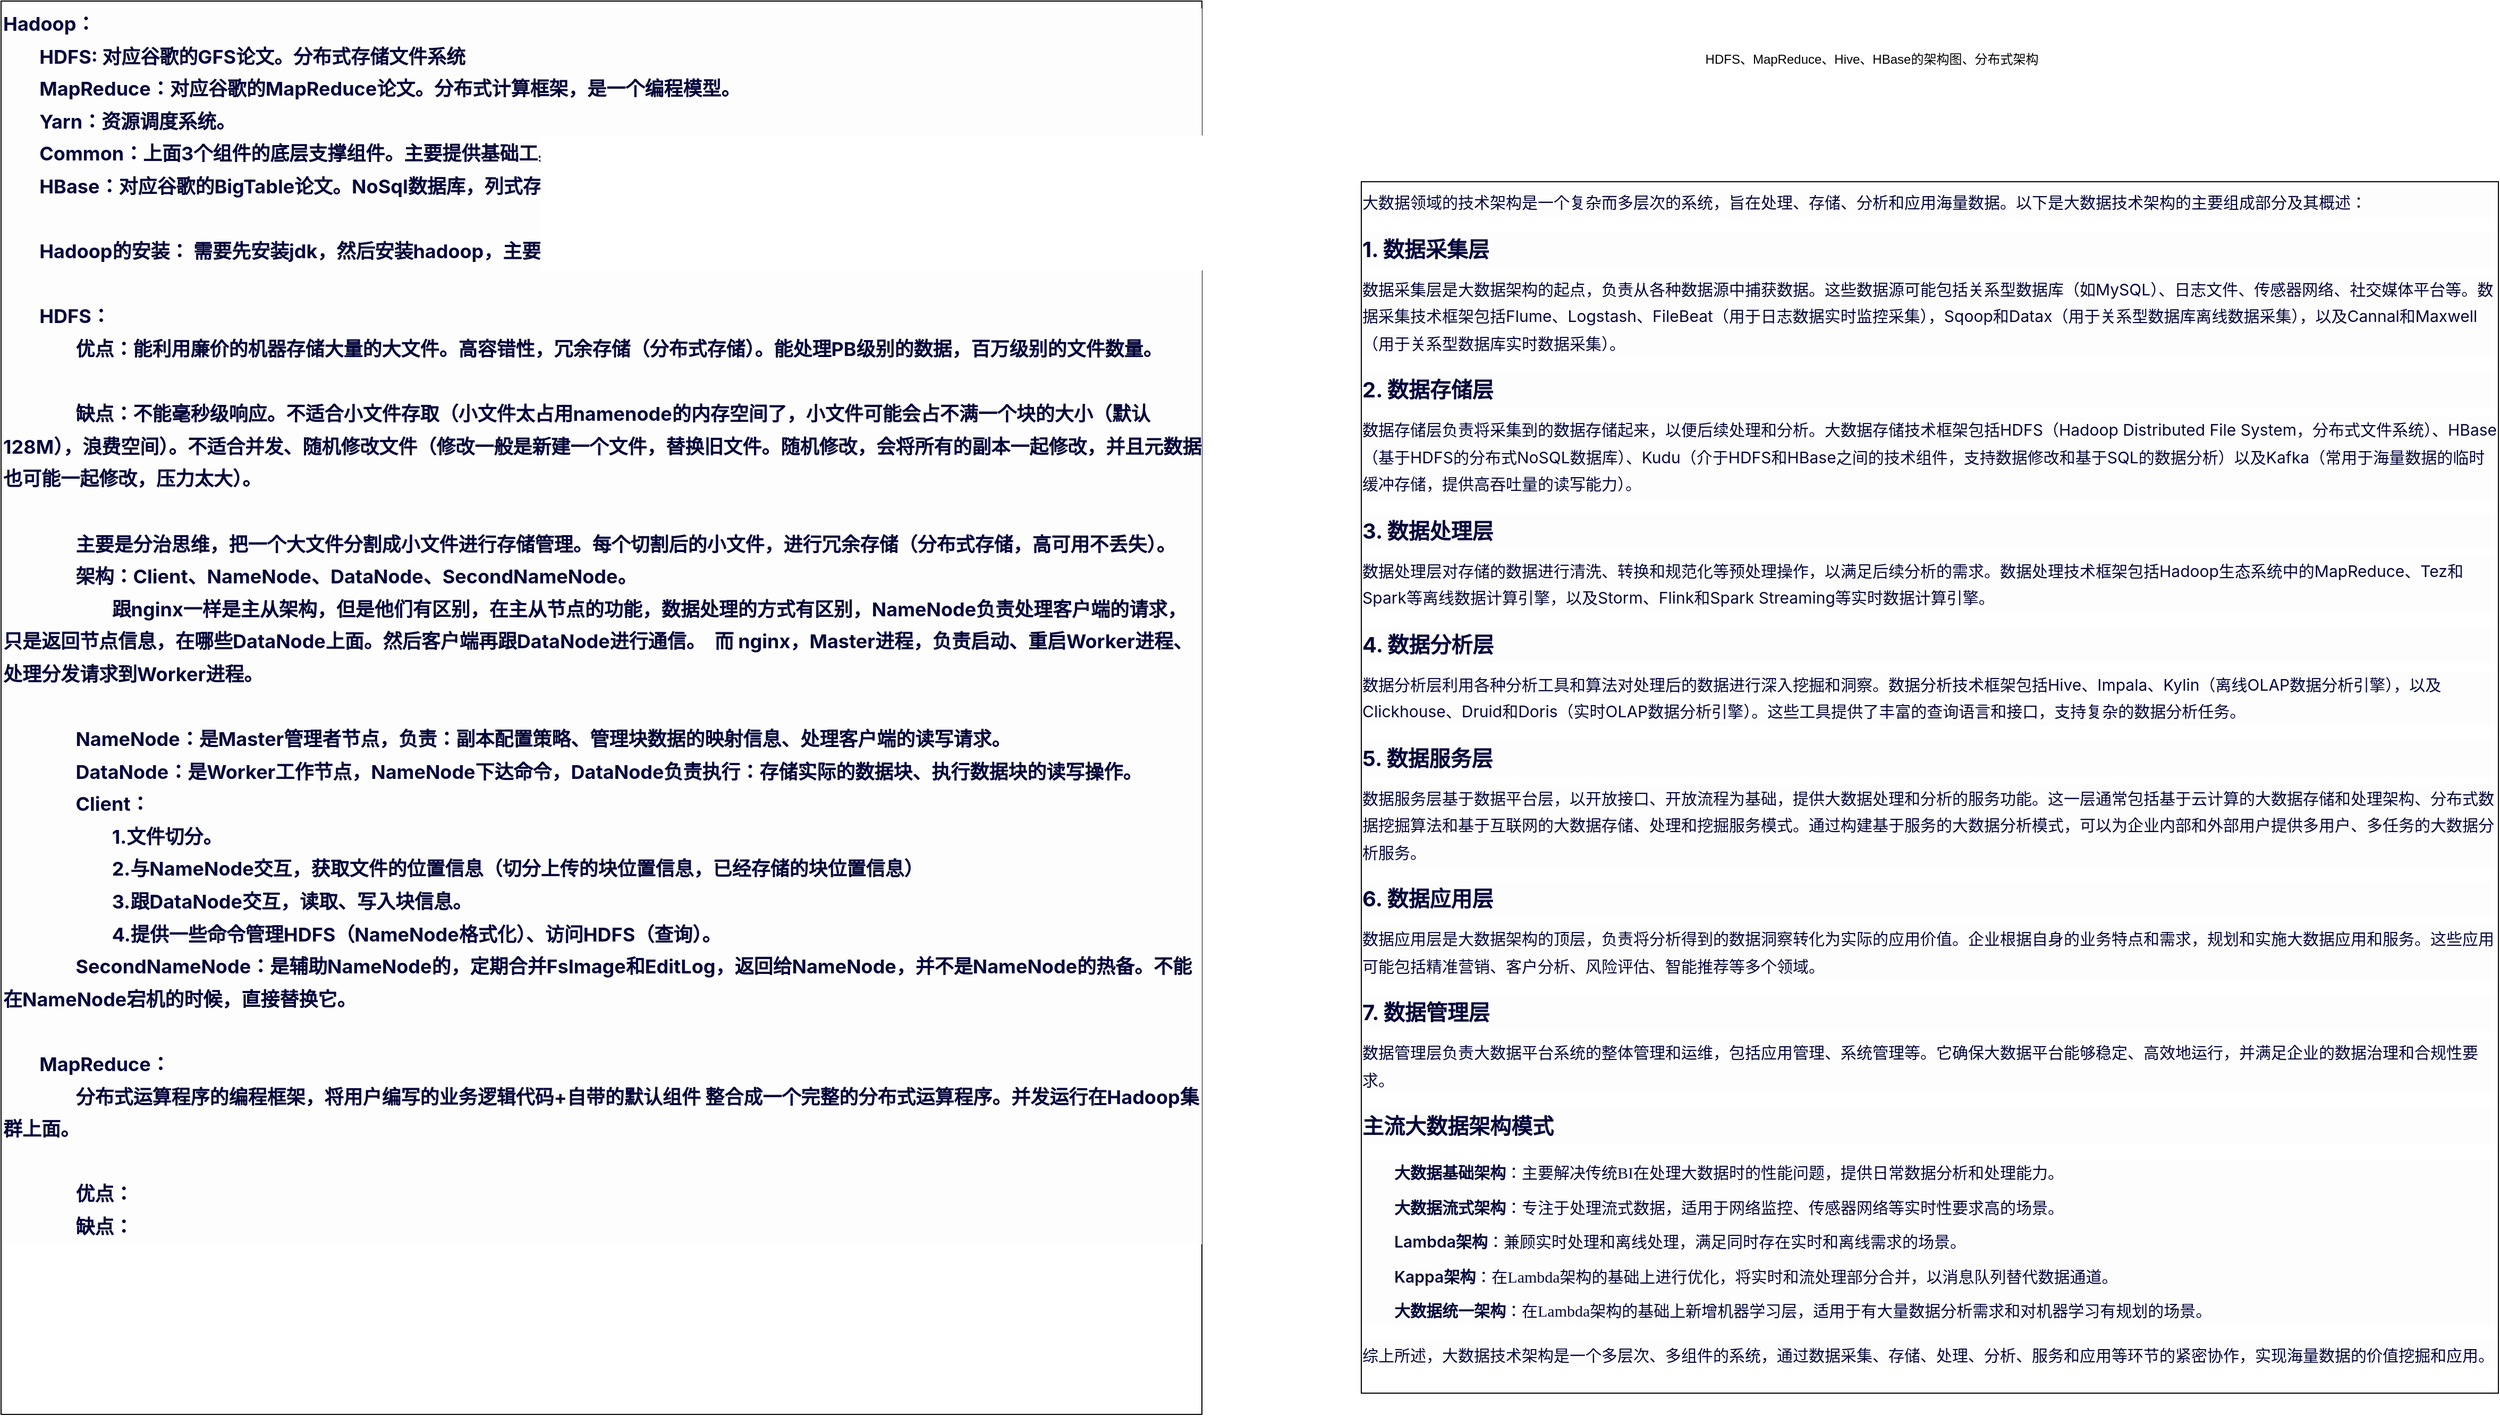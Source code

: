 <mxfile version="24.7.17">
  <diagram name="第 1 页" id="0rBMnEKZB1DXvPbBf1BA">
    <mxGraphModel dx="3088" dy="746" grid="1" gridSize="10" guides="1" tooltips="1" connect="1" arrows="1" fold="1" page="1" pageScale="1" pageWidth="827" pageHeight="1169" math="0" shadow="0">
      <root>
        <mxCell id="0" />
        <mxCell id="1" parent="0" />
        <mxCell id="NmOkNvaQo3KXby8hcS97-1" value="HDFS、MapReduce、Hive、HBase的架构图、分布式架构" style="text;html=1;align=center;verticalAlign=middle;resizable=0;points=[];autosize=1;strokeColor=none;fillColor=none;" parent="1" vertex="1">
          <mxGeometry x="190" y="70" width="340" height="30" as="geometry" />
        </mxCell>
        <mxCell id="yQJ1g31yH6Kp3nqRSnxD-1" value="&lt;p style=&quot;box-sizing: border-box; padding: 0px; -webkit-font-smoothing: antialiased; list-style: none; margin: 0px; scrollbar-width: none; font-family: -apple-system, BlinkMacSystemFont, &amp;quot;Segoe UI&amp;quot;, Roboto, Ubuntu, &amp;quot;Helvetica Neue&amp;quot;, Helvetica, Arial, &amp;quot;PingFang SC&amp;quot;, &amp;quot;Hiragino Sans GB&amp;quot;, &amp;quot;Microsoft YaHei UI&amp;quot;, &amp;quot;Microsoft YaHei&amp;quot;, &amp;quot;Source Han Sans CN&amp;quot;, sans-serif, &amp;quot;Apple Color Emoji&amp;quot;, &amp;quot;Segoe UI Emoji&amp;quot;; font-size: 15px; line-height: 1.7; color: rgb(5, 7, 59); text-align: start; background-color: rgb(253, 253, 254);&quot; id=&quot;&quot;&gt;大数据领域的技术架构是一个复杂而多层次的系统，旨在处理、存储、分析和应用海量数据。以下是大数据技术架构的主要组成部分及其概述：&lt;/p&gt;&lt;h3 style=&quot;box-sizing: border-box; padding: 0px; -webkit-font-smoothing: antialiased; list-style: none; margin: 14px 0px 8px; scrollbar-width: none; font-family: -apple-system, BlinkMacSystemFont, &amp;quot;Segoe UI&amp;quot;, Roboto, Ubuntu, &amp;quot;Helvetica Neue&amp;quot;, Helvetica, Arial, &amp;quot;PingFang SC&amp;quot;, &amp;quot;Hiragino Sans GB&amp;quot;, &amp;quot;Microsoft YaHei UI&amp;quot;, &amp;quot;Microsoft YaHei&amp;quot;, &amp;quot;Source Han Sans CN&amp;quot;, sans-serif, &amp;quot;Apple Color Emoji&amp;quot;, &amp;quot;Segoe UI Emoji&amp;quot;; color: rgb(5, 7, 59); font-size: 20px; border: none; line-height: 1.7; text-align: start; background-color: rgb(253, 253, 254);&quot;&gt;1. 数据采集层&lt;/h3&gt;&lt;p style=&quot;box-sizing: border-box; padding: 0px; -webkit-font-smoothing: antialiased; list-style: none; margin: 0px; scrollbar-width: none; font-family: -apple-system, BlinkMacSystemFont, &amp;quot;Segoe UI&amp;quot;, Roboto, Ubuntu, &amp;quot;Helvetica Neue&amp;quot;, Helvetica, Arial, &amp;quot;PingFang SC&amp;quot;, &amp;quot;Hiragino Sans GB&amp;quot;, &amp;quot;Microsoft YaHei UI&amp;quot;, &amp;quot;Microsoft YaHei&amp;quot;, &amp;quot;Source Han Sans CN&amp;quot;, sans-serif, &amp;quot;Apple Color Emoji&amp;quot;, &amp;quot;Segoe UI Emoji&amp;quot;; font-size: 15px; line-height: 1.7; color: rgb(5, 7, 59); text-align: start; background-color: rgb(253, 253, 254);&quot; id=&quot;&quot;&gt;数据采集层是大数据架构的起点，负责从各种数据源中捕获数据。这些数据源可能包括关系型数据库（如MySQL）、日志文件、传感器网络、社交媒体平台等。数据采集技术框架包括Flume、Logstash、FileBeat（用于日志数据实时监控采集），Sqoop和Datax（用于关系型数据库离线数据采集），以及Cannal和Maxwell（用于关系型数据库实时数据采集）。&lt;/p&gt;&lt;h3 style=&quot;box-sizing: border-box; padding: 0px; -webkit-font-smoothing: antialiased; list-style: none; margin: 14px 0px 8px; scrollbar-width: none; font-family: -apple-system, BlinkMacSystemFont, &amp;quot;Segoe UI&amp;quot;, Roboto, Ubuntu, &amp;quot;Helvetica Neue&amp;quot;, Helvetica, Arial, &amp;quot;PingFang SC&amp;quot;, &amp;quot;Hiragino Sans GB&amp;quot;, &amp;quot;Microsoft YaHei UI&amp;quot;, &amp;quot;Microsoft YaHei&amp;quot;, &amp;quot;Source Han Sans CN&amp;quot;, sans-serif, &amp;quot;Apple Color Emoji&amp;quot;, &amp;quot;Segoe UI Emoji&amp;quot;; color: rgb(5, 7, 59); font-size: 20px; border: none; line-height: 1.7; text-align: start; background-color: rgb(253, 253, 254);&quot;&gt;2. 数据存储层&lt;/h3&gt;&lt;p style=&quot;box-sizing: border-box; padding: 0px; -webkit-font-smoothing: antialiased; list-style: none; margin: 0px; scrollbar-width: none; font-family: -apple-system, BlinkMacSystemFont, &amp;quot;Segoe UI&amp;quot;, Roboto, Ubuntu, &amp;quot;Helvetica Neue&amp;quot;, Helvetica, Arial, &amp;quot;PingFang SC&amp;quot;, &amp;quot;Hiragino Sans GB&amp;quot;, &amp;quot;Microsoft YaHei UI&amp;quot;, &amp;quot;Microsoft YaHei&amp;quot;, &amp;quot;Source Han Sans CN&amp;quot;, sans-serif, &amp;quot;Apple Color Emoji&amp;quot;, &amp;quot;Segoe UI Emoji&amp;quot;; font-size: 15px; line-height: 1.7; color: rgb(5, 7, 59); text-align: start; background-color: rgb(253, 253, 254);&quot; id=&quot;&quot;&gt;数据存储层负责将采集到的数据存储起来，以便后续处理和分析。大数据存储技术框架包括HDFS（Hadoop Distributed File System，分布式文件系统）、HBase（基于HDFS的分布式NoSQL数据库）、Kudu（介于HDFS和HBase之间的技术组件，支持数据修改和基于SQL的数据分析）以及Kafka（常用于海量数据的临时缓冲存储，提供高吞吐量的读写能力）。&lt;/p&gt;&lt;h3 style=&quot;box-sizing: border-box; padding: 0px; -webkit-font-smoothing: antialiased; list-style: none; margin: 14px 0px 8px; scrollbar-width: none; font-family: -apple-system, BlinkMacSystemFont, &amp;quot;Segoe UI&amp;quot;, Roboto, Ubuntu, &amp;quot;Helvetica Neue&amp;quot;, Helvetica, Arial, &amp;quot;PingFang SC&amp;quot;, &amp;quot;Hiragino Sans GB&amp;quot;, &amp;quot;Microsoft YaHei UI&amp;quot;, &amp;quot;Microsoft YaHei&amp;quot;, &amp;quot;Source Han Sans CN&amp;quot;, sans-serif, &amp;quot;Apple Color Emoji&amp;quot;, &amp;quot;Segoe UI Emoji&amp;quot;; color: rgb(5, 7, 59); font-size: 20px; border: none; line-height: 1.7; text-align: start; background-color: rgb(253, 253, 254);&quot;&gt;3. 数据处理层&lt;/h3&gt;&lt;p style=&quot;box-sizing: border-box; padding: 0px; -webkit-font-smoothing: antialiased; list-style: none; margin: 0px; scrollbar-width: none; font-family: -apple-system, BlinkMacSystemFont, &amp;quot;Segoe UI&amp;quot;, Roboto, Ubuntu, &amp;quot;Helvetica Neue&amp;quot;, Helvetica, Arial, &amp;quot;PingFang SC&amp;quot;, &amp;quot;Hiragino Sans GB&amp;quot;, &amp;quot;Microsoft YaHei UI&amp;quot;, &amp;quot;Microsoft YaHei&amp;quot;, &amp;quot;Source Han Sans CN&amp;quot;, sans-serif, &amp;quot;Apple Color Emoji&amp;quot;, &amp;quot;Segoe UI Emoji&amp;quot;; font-size: 15px; line-height: 1.7; color: rgb(5, 7, 59); text-align: start; background-color: rgb(253, 253, 254);&quot; id=&quot;&quot;&gt;数据处理层对存储的数据进行清洗、转换和规范化等预处理操作，以满足后续分析的需求。数据处理技术框架包括Hadoop生态系统中的MapReduce、Tez和Spark等离线数据计算引擎，以及Storm、Flink和Spark Streaming等实时数据计算引擎。&lt;/p&gt;&lt;h3 style=&quot;box-sizing: border-box; padding: 0px; -webkit-font-smoothing: antialiased; list-style: none; margin: 14px 0px 8px; scrollbar-width: none; font-family: -apple-system, BlinkMacSystemFont, &amp;quot;Segoe UI&amp;quot;, Roboto, Ubuntu, &amp;quot;Helvetica Neue&amp;quot;, Helvetica, Arial, &amp;quot;PingFang SC&amp;quot;, &amp;quot;Hiragino Sans GB&amp;quot;, &amp;quot;Microsoft YaHei UI&amp;quot;, &amp;quot;Microsoft YaHei&amp;quot;, &amp;quot;Source Han Sans CN&amp;quot;, sans-serif, &amp;quot;Apple Color Emoji&amp;quot;, &amp;quot;Segoe UI Emoji&amp;quot;; color: rgb(5, 7, 59); font-size: 20px; border: none; line-height: 1.7; text-align: start; background-color: rgb(253, 253, 254);&quot;&gt;4. 数据分析层&lt;/h3&gt;&lt;p style=&quot;box-sizing: border-box; padding: 0px; -webkit-font-smoothing: antialiased; list-style: none; margin: 0px; scrollbar-width: none; font-family: -apple-system, BlinkMacSystemFont, &amp;quot;Segoe UI&amp;quot;, Roboto, Ubuntu, &amp;quot;Helvetica Neue&amp;quot;, Helvetica, Arial, &amp;quot;PingFang SC&amp;quot;, &amp;quot;Hiragino Sans GB&amp;quot;, &amp;quot;Microsoft YaHei UI&amp;quot;, &amp;quot;Microsoft YaHei&amp;quot;, &amp;quot;Source Han Sans CN&amp;quot;, sans-serif, &amp;quot;Apple Color Emoji&amp;quot;, &amp;quot;Segoe UI Emoji&amp;quot;; font-size: 15px; line-height: 1.7; color: rgb(5, 7, 59); text-align: start; background-color: rgb(253, 253, 254);&quot; id=&quot;&quot;&gt;数据分析层利用各种分析工具和算法对处理后的数据进行深入挖掘和洞察。数据分析技术框架包括Hive、Impala、Kylin（离线OLAP数据分析引擎），以及Clickhouse、Druid和Doris（实时OLAP数据分析引擎）。这些工具提供了丰富的查询语言和接口，支持复杂的数据分析任务。&lt;/p&gt;&lt;h3 style=&quot;box-sizing: border-box; padding: 0px; -webkit-font-smoothing: antialiased; list-style: none; margin: 14px 0px 8px; scrollbar-width: none; font-family: -apple-system, BlinkMacSystemFont, &amp;quot;Segoe UI&amp;quot;, Roboto, Ubuntu, &amp;quot;Helvetica Neue&amp;quot;, Helvetica, Arial, &amp;quot;PingFang SC&amp;quot;, &amp;quot;Hiragino Sans GB&amp;quot;, &amp;quot;Microsoft YaHei UI&amp;quot;, &amp;quot;Microsoft YaHei&amp;quot;, &amp;quot;Source Han Sans CN&amp;quot;, sans-serif, &amp;quot;Apple Color Emoji&amp;quot;, &amp;quot;Segoe UI Emoji&amp;quot;; color: rgb(5, 7, 59); font-size: 20px; border: none; line-height: 1.7; text-align: start; background-color: rgb(253, 253, 254);&quot;&gt;5. 数据服务层&lt;/h3&gt;&lt;p style=&quot;box-sizing: border-box; padding: 0px; -webkit-font-smoothing: antialiased; list-style: none; margin: 0px; scrollbar-width: none; font-family: -apple-system, BlinkMacSystemFont, &amp;quot;Segoe UI&amp;quot;, Roboto, Ubuntu, &amp;quot;Helvetica Neue&amp;quot;, Helvetica, Arial, &amp;quot;PingFang SC&amp;quot;, &amp;quot;Hiragino Sans GB&amp;quot;, &amp;quot;Microsoft YaHei UI&amp;quot;, &amp;quot;Microsoft YaHei&amp;quot;, &amp;quot;Source Han Sans CN&amp;quot;, sans-serif, &amp;quot;Apple Color Emoji&amp;quot;, &amp;quot;Segoe UI Emoji&amp;quot;; font-size: 15px; line-height: 1.7; color: rgb(5, 7, 59); text-align: start; background-color: rgb(253, 253, 254);&quot; id=&quot;&quot;&gt;数据服务层基于数据平台层，以开放接口、开放流程为基础，提供大数据处理和分析的服务功能。这一层通常包括基于云计算的大数据存储和处理架构、分布式数据挖掘算法和基于互联网的大数据存储、处理和挖掘服务模式。通过构建基于服务的大数据分析模式，可以为企业内部和外部用户提供多用户、多任务的大数据分析服务。&lt;/p&gt;&lt;h3 style=&quot;box-sizing: border-box; padding: 0px; -webkit-font-smoothing: antialiased; list-style: none; margin: 14px 0px 8px; scrollbar-width: none; font-family: -apple-system, BlinkMacSystemFont, &amp;quot;Segoe UI&amp;quot;, Roboto, Ubuntu, &amp;quot;Helvetica Neue&amp;quot;, Helvetica, Arial, &amp;quot;PingFang SC&amp;quot;, &amp;quot;Hiragino Sans GB&amp;quot;, &amp;quot;Microsoft YaHei UI&amp;quot;, &amp;quot;Microsoft YaHei&amp;quot;, &amp;quot;Source Han Sans CN&amp;quot;, sans-serif, &amp;quot;Apple Color Emoji&amp;quot;, &amp;quot;Segoe UI Emoji&amp;quot;; color: rgb(5, 7, 59); font-size: 20px; border: none; line-height: 1.7; text-align: start; background-color: rgb(253, 253, 254);&quot;&gt;6. 数据应用层&lt;/h3&gt;&lt;p style=&quot;box-sizing: border-box; padding: 0px; -webkit-font-smoothing: antialiased; list-style: none; margin: 0px; scrollbar-width: none; font-family: -apple-system, BlinkMacSystemFont, &amp;quot;Segoe UI&amp;quot;, Roboto, Ubuntu, &amp;quot;Helvetica Neue&amp;quot;, Helvetica, Arial, &amp;quot;PingFang SC&amp;quot;, &amp;quot;Hiragino Sans GB&amp;quot;, &amp;quot;Microsoft YaHei UI&amp;quot;, &amp;quot;Microsoft YaHei&amp;quot;, &amp;quot;Source Han Sans CN&amp;quot;, sans-serif, &amp;quot;Apple Color Emoji&amp;quot;, &amp;quot;Segoe UI Emoji&amp;quot;; font-size: 15px; line-height: 1.7; color: rgb(5, 7, 59); text-align: start; background-color: rgb(253, 253, 254);&quot; id=&quot;&quot;&gt;数据应用层是大数据架构的顶层，负责将分析得到的数据洞察转化为实际的应用价值。企业根据自身的业务特点和需求，规划和实施大数据应用和服务。这些应用可能包括精准营销、客户分析、风险评估、智能推荐等多个领域。&lt;/p&gt;&lt;h3 style=&quot;box-sizing: border-box; padding: 0px; -webkit-font-smoothing: antialiased; list-style: none; margin: 14px 0px 8px; scrollbar-width: none; font-family: -apple-system, BlinkMacSystemFont, &amp;quot;Segoe UI&amp;quot;, Roboto, Ubuntu, &amp;quot;Helvetica Neue&amp;quot;, Helvetica, Arial, &amp;quot;PingFang SC&amp;quot;, &amp;quot;Hiragino Sans GB&amp;quot;, &amp;quot;Microsoft YaHei UI&amp;quot;, &amp;quot;Microsoft YaHei&amp;quot;, &amp;quot;Source Han Sans CN&amp;quot;, sans-serif, &amp;quot;Apple Color Emoji&amp;quot;, &amp;quot;Segoe UI Emoji&amp;quot;; color: rgb(5, 7, 59); font-size: 20px; border: none; line-height: 1.7; text-align: start; background-color: rgb(253, 253, 254);&quot;&gt;7. 数据管理层&lt;/h3&gt;&lt;p style=&quot;box-sizing: border-box; padding: 0px; -webkit-font-smoothing: antialiased; list-style: none; margin: 0px; scrollbar-width: none; font-family: -apple-system, BlinkMacSystemFont, &amp;quot;Segoe UI&amp;quot;, Roboto, Ubuntu, &amp;quot;Helvetica Neue&amp;quot;, Helvetica, Arial, &amp;quot;PingFang SC&amp;quot;, &amp;quot;Hiragino Sans GB&amp;quot;, &amp;quot;Microsoft YaHei UI&amp;quot;, &amp;quot;Microsoft YaHei&amp;quot;, &amp;quot;Source Han Sans CN&amp;quot;, sans-serif, &amp;quot;Apple Color Emoji&amp;quot;, &amp;quot;Segoe UI Emoji&amp;quot;; font-size: 15px; line-height: 1.7; color: rgb(5, 7, 59); text-align: start; background-color: rgb(253, 253, 254);&quot; id=&quot;&quot;&gt;数据管理层负责大数据平台系统的整体管理和运维，包括应用管理、系统管理等。它确保大数据平台能够稳定、高效地运行，并满足企业的数据治理和合规性要求。&lt;/p&gt;&lt;h3 style=&quot;box-sizing: border-box; padding: 0px; -webkit-font-smoothing: antialiased; list-style: none; margin: 14px 0px 8px; scrollbar-width: none; font-family: -apple-system, BlinkMacSystemFont, &amp;quot;Segoe UI&amp;quot;, Roboto, Ubuntu, &amp;quot;Helvetica Neue&amp;quot;, Helvetica, Arial, &amp;quot;PingFang SC&amp;quot;, &amp;quot;Hiragino Sans GB&amp;quot;, &amp;quot;Microsoft YaHei UI&amp;quot;, &amp;quot;Microsoft YaHei&amp;quot;, &amp;quot;Source Han Sans CN&amp;quot;, sans-serif, &amp;quot;Apple Color Emoji&amp;quot;, &amp;quot;Segoe UI Emoji&amp;quot;; color: rgb(5, 7, 59); font-size: 20px; border: none; line-height: 1.7; text-align: start; background-color: rgb(253, 253, 254);&quot;&gt;主流大数据架构模式&lt;/h3&gt;&lt;ul style=&quot;box-sizing: border-box; padding: 0px 0px 0px 30px; -webkit-font-smoothing: antialiased; list-style-position: outside; list-style-image: none; margin: 14px 0px 1em; scrollbar-width: none; font-family: -apple-system, BlinkMacSystemFont, &amp;quot;Segoe UI&amp;quot;, Roboto, Ubuntu, &amp;quot;Helvetica Neue&amp;quot;, Helvetica, Arial, &amp;quot;PingFang SC&amp;quot;, &amp;quot;Hiragino Sans GB&amp;quot;, &amp;quot;Microsoft YaHei UI&amp;quot;, &amp;quot;Microsoft YaHei&amp;quot;, &amp;quot;Source Han Sans CN&amp;quot;, sans-serif, &amp;quot;Apple Color Emoji&amp;quot;, &amp;quot;Segoe UI Emoji&amp;quot;; font-size: 15px; line-height: 1.7; color: rgb(5, 7, 59); text-align: start; background-color: rgb(253, 253, 254);&quot;&gt;&lt;li style=&quot;box-sizing: border-box; padding: 0px; -webkit-font-smoothing: antialiased; list-style: none; margin: 0px; scrollbar-width: none; font-family: PingFang-SC-Regular; line-height: 1.7; position: relative;&quot;&gt;&lt;span style=&quot;box-sizing: border-box; padding: 0px; -webkit-font-smoothing: antialiased; list-style: none; margin: 0px; scrollbar-width: none; font-family: -apple-system, BlinkMacSystemFont, &amp;quot;Segoe UI&amp;quot;, Roboto, Ubuntu, &amp;quot;Helvetica Neue&amp;quot;, Helvetica, Arial, &amp;quot;PingFang SC&amp;quot;, &amp;quot;Hiragino Sans GB&amp;quot;, &amp;quot;Microsoft YaHei UI&amp;quot;, &amp;quot;Microsoft YaHei&amp;quot;, &amp;quot;Source Han Sans CN&amp;quot;, sans-serif, &amp;quot;Apple Color Emoji&amp;quot;, &amp;quot;Segoe UI Emoji&amp;quot; !important; font-weight: 600;&quot;&gt;大数据基础架构&lt;/span&gt;：主要解决传统BI在处理大数据时的性能问题，提供日常数据分析和处理能力。&lt;/li&gt;&lt;li style=&quot;box-sizing: border-box; padding: 0px; -webkit-font-smoothing: antialiased; list-style: none; margin: 6px 0px 0px; scrollbar-width: none; font-family: PingFang-SC-Regular; line-height: 1.7; position: relative;&quot;&gt;&lt;span style=&quot;box-sizing: border-box; padding: 0px; -webkit-font-smoothing: antialiased; list-style: none; margin: 0px; scrollbar-width: none; font-family: -apple-system, BlinkMacSystemFont, &amp;quot;Segoe UI&amp;quot;, Roboto, Ubuntu, &amp;quot;Helvetica Neue&amp;quot;, Helvetica, Arial, &amp;quot;PingFang SC&amp;quot;, &amp;quot;Hiragino Sans GB&amp;quot;, &amp;quot;Microsoft YaHei UI&amp;quot;, &amp;quot;Microsoft YaHei&amp;quot;, &amp;quot;Source Han Sans CN&amp;quot;, sans-serif, &amp;quot;Apple Color Emoji&amp;quot;, &amp;quot;Segoe UI Emoji&amp;quot; !important; font-weight: 600;&quot;&gt;大数据流式架构&lt;/span&gt;：专注于处理流式数据，适用于网络监控、传感器网络等实时性要求高的场景。&lt;/li&gt;&lt;li style=&quot;box-sizing: border-box; padding: 0px; -webkit-font-smoothing: antialiased; list-style: none; margin: 6px 0px 0px; scrollbar-width: none; font-family: PingFang-SC-Regular; line-height: 1.7; position: relative;&quot;&gt;&lt;span style=&quot;box-sizing: border-box; padding: 0px; -webkit-font-smoothing: antialiased; list-style: none; margin: 0px; scrollbar-width: none; font-family: -apple-system, BlinkMacSystemFont, &amp;quot;Segoe UI&amp;quot;, Roboto, Ubuntu, &amp;quot;Helvetica Neue&amp;quot;, Helvetica, Arial, &amp;quot;PingFang SC&amp;quot;, &amp;quot;Hiragino Sans GB&amp;quot;, &amp;quot;Microsoft YaHei UI&amp;quot;, &amp;quot;Microsoft YaHei&amp;quot;, &amp;quot;Source Han Sans CN&amp;quot;, sans-serif, &amp;quot;Apple Color Emoji&amp;quot;, &amp;quot;Segoe UI Emoji&amp;quot; !important; font-weight: 600;&quot;&gt;Lambda架构&lt;/span&gt;：兼顾实时处理和离线处理，满足同时存在实时和离线需求的场景。&lt;/li&gt;&lt;li style=&quot;box-sizing: border-box; padding: 0px; -webkit-font-smoothing: antialiased; list-style: none; margin: 6px 0px 0px; scrollbar-width: none; font-family: PingFang-SC-Regular; line-height: 1.7; position: relative;&quot;&gt;&lt;span style=&quot;box-sizing: border-box; padding: 0px; -webkit-font-smoothing: antialiased; list-style: none; margin: 0px; scrollbar-width: none; font-family: -apple-system, BlinkMacSystemFont, &amp;quot;Segoe UI&amp;quot;, Roboto, Ubuntu, &amp;quot;Helvetica Neue&amp;quot;, Helvetica, Arial, &amp;quot;PingFang SC&amp;quot;, &amp;quot;Hiragino Sans GB&amp;quot;, &amp;quot;Microsoft YaHei UI&amp;quot;, &amp;quot;Microsoft YaHei&amp;quot;, &amp;quot;Source Han Sans CN&amp;quot;, sans-serif, &amp;quot;Apple Color Emoji&amp;quot;, &amp;quot;Segoe UI Emoji&amp;quot; !important; font-weight: 600;&quot;&gt;Kappa架构&lt;/span&gt;：在Lambda架构的基础上进行优化，将实时和流处理部分合并，以消息队列替代数据通道。&lt;/li&gt;&lt;li style=&quot;box-sizing: border-box; padding: 0px; -webkit-font-smoothing: antialiased; list-style: none; margin: 6px 0px 0px; scrollbar-width: none; font-family: PingFang-SC-Regular; line-height: 1.7; position: relative;&quot;&gt;&lt;span style=&quot;box-sizing: border-box; padding: 0px; -webkit-font-smoothing: antialiased; list-style: none; margin: 0px; scrollbar-width: none; font-family: -apple-system, BlinkMacSystemFont, &amp;quot;Segoe UI&amp;quot;, Roboto, Ubuntu, &amp;quot;Helvetica Neue&amp;quot;, Helvetica, Arial, &amp;quot;PingFang SC&amp;quot;, &amp;quot;Hiragino Sans GB&amp;quot;, &amp;quot;Microsoft YaHei UI&amp;quot;, &amp;quot;Microsoft YaHei&amp;quot;, &amp;quot;Source Han Sans CN&amp;quot;, sans-serif, &amp;quot;Apple Color Emoji&amp;quot;, &amp;quot;Segoe UI Emoji&amp;quot; !important; font-weight: 600;&quot;&gt;大数据统一架构&lt;/span&gt;：在Lambda架构的基础上新增机器学习层，适用于有大量数据分析需求和对机器学习有规划的场景。&lt;/li&gt;&lt;/ul&gt;&lt;p style=&quot;box-sizing: border-box; padding: 0px; -webkit-font-smoothing: antialiased; list-style: none; margin: 14px 0px 0px; scrollbar-width: none; font-family: -apple-system, BlinkMacSystemFont, &amp;quot;Segoe UI&amp;quot;, Roboto, Ubuntu, &amp;quot;Helvetica Neue&amp;quot;, Helvetica, Arial, &amp;quot;PingFang SC&amp;quot;, &amp;quot;Hiragino Sans GB&amp;quot;, &amp;quot;Microsoft YaHei UI&amp;quot;, &amp;quot;Microsoft YaHei&amp;quot;, &amp;quot;Source Han Sans CN&amp;quot;, sans-serif, &amp;quot;Apple Color Emoji&amp;quot;, &amp;quot;Segoe UI Emoji&amp;quot;; font-size: 15px; line-height: 1.7; color: rgb(5, 7, 59); text-align: start; background-color: rgb(253, 253, 254);&quot; id=&quot;&quot;&gt;综上所述，大数据技术架构是一个多层次、多组件的系统，通过数据采集、存储、处理、分析、服务和应用等环节的紧密协作，实现海量数据的价值挖掘和应用。&lt;/p&gt;" style="rounded=0;whiteSpace=wrap;html=1;verticalAlign=top;" parent="1" vertex="1">
          <mxGeometry x="-120" y="200" width="1070" height="1140" as="geometry" />
        </mxCell>
        <mxCell id="T6KM5moOXORHlqcl0B6T-1" value="&lt;p style=&quot;box-sizing: border-box; padding: 0px; -webkit-font-smoothing: antialiased; list-style: none; margin: 0px; scrollbar-width: none; font-family: -apple-system, BlinkMacSystemFont, &amp;quot;Segoe UI&amp;quot;, Roboto, Ubuntu, &amp;quot;Helvetica Neue&amp;quot;, Helvetica, Arial, &amp;quot;PingFang SC&amp;quot;, &amp;quot;Hiragino Sans GB&amp;quot;, &amp;quot;Microsoft YaHei UI&amp;quot;, &amp;quot;Microsoft YaHei&amp;quot;, &amp;quot;Source Han Sans CN&amp;quot;, sans-serif, &amp;quot;Apple Color Emoji&amp;quot;, &amp;quot;Segoe UI Emoji&amp;quot;; font-size: 18px; line-height: 1.7; color: rgb(5, 7, 59); background-color: rgb(253, 253, 254);&quot; id=&quot;&quot;&gt;Hadoop：&lt;/p&gt;&lt;p style=&quot;box-sizing: border-box; padding: 0px; -webkit-font-smoothing: antialiased; list-style: none; margin: 0px; scrollbar-width: none; font-family: -apple-system, BlinkMacSystemFont, &amp;quot;Segoe UI&amp;quot;, Roboto, Ubuntu, &amp;quot;Helvetica Neue&amp;quot;, Helvetica, Arial, &amp;quot;PingFang SC&amp;quot;, &amp;quot;Hiragino Sans GB&amp;quot;, &amp;quot;Microsoft YaHei UI&amp;quot;, &amp;quot;Microsoft YaHei&amp;quot;, &amp;quot;Source Han Sans CN&amp;quot;, sans-serif, &amp;quot;Apple Color Emoji&amp;quot;, &amp;quot;Segoe UI Emoji&amp;quot;; font-size: 18px; line-height: 1.7; color: rgb(5, 7, 59); background-color: rgb(253, 253, 254);&quot; id=&quot;&quot;&gt;&lt;span style=&quot;white-space: pre;&quot;&gt;&#x9;&lt;/span&gt;HDFS: 对应谷歌的GFS论文。分布式存储文件系统&lt;br&gt;&lt;/p&gt;&lt;p style=&quot;box-sizing: border-box; padding: 0px; -webkit-font-smoothing: antialiased; list-style: none; margin: 0px; scrollbar-width: none; font-family: -apple-system, BlinkMacSystemFont, &amp;quot;Segoe UI&amp;quot;, Roboto, Ubuntu, &amp;quot;Helvetica Neue&amp;quot;, Helvetica, Arial, &amp;quot;PingFang SC&amp;quot;, &amp;quot;Hiragino Sans GB&amp;quot;, &amp;quot;Microsoft YaHei UI&amp;quot;, &amp;quot;Microsoft YaHei&amp;quot;, &amp;quot;Source Han Sans CN&amp;quot;, sans-serif, &amp;quot;Apple Color Emoji&amp;quot;, &amp;quot;Segoe UI Emoji&amp;quot;; font-size: 18px; line-height: 1.7; color: rgb(5, 7, 59); background-color: rgb(253, 253, 254);&quot; id=&quot;&quot;&gt;&lt;span style=&quot;white-space: pre;&quot;&gt;&#x9;&lt;/span&gt;MapReduce：对应谷歌的MapReduce论文。分布式计算框架，是一个编程模型。&lt;br&gt;&lt;/p&gt;&lt;p style=&quot;box-sizing: border-box; padding: 0px; -webkit-font-smoothing: antialiased; list-style: none; margin: 0px; scrollbar-width: none; font-family: -apple-system, BlinkMacSystemFont, &amp;quot;Segoe UI&amp;quot;, Roboto, Ubuntu, &amp;quot;Helvetica Neue&amp;quot;, Helvetica, Arial, &amp;quot;PingFang SC&amp;quot;, &amp;quot;Hiragino Sans GB&amp;quot;, &amp;quot;Microsoft YaHei UI&amp;quot;, &amp;quot;Microsoft YaHei&amp;quot;, &amp;quot;Source Han Sans CN&amp;quot;, sans-serif, &amp;quot;Apple Color Emoji&amp;quot;, &amp;quot;Segoe UI Emoji&amp;quot;; font-size: 18px; line-height: 1.7; color: rgb(5, 7, 59); background-color: rgb(253, 253, 254);&quot; id=&quot;&quot;&gt;&lt;span style=&quot;white-space: pre;&quot;&gt;&#x9;&lt;/span&gt;Yarn：资源调度系统。&lt;br&gt;&lt;/p&gt;&lt;p style=&quot;box-sizing: border-box; padding: 0px; -webkit-font-smoothing: antialiased; list-style: none; margin: 0px; scrollbar-width: none; font-family: -apple-system, BlinkMacSystemFont, &amp;quot;Segoe UI&amp;quot;, Roboto, Ubuntu, &amp;quot;Helvetica Neue&amp;quot;, Helvetica, Arial, &amp;quot;PingFang SC&amp;quot;, &amp;quot;Hiragino Sans GB&amp;quot;, &amp;quot;Microsoft YaHei UI&amp;quot;, &amp;quot;Microsoft YaHei&amp;quot;, &amp;quot;Source Han Sans CN&amp;quot;, sans-serif, &amp;quot;Apple Color Emoji&amp;quot;, &amp;quot;Segoe UI Emoji&amp;quot;; font-size: 18px; line-height: 1.7; color: rgb(5, 7, 59); background-color: rgb(253, 253, 254);&quot; id=&quot;&quot;&gt;&lt;span style=&quot;white-space: pre;&quot;&gt;&#x9;&lt;/span&gt;Common：上面3个组件的底层支撑组件。主要提供基础工具包和RPC框架等。&lt;br&gt;&lt;/p&gt;&lt;p style=&quot;box-sizing: border-box; padding: 0px; -webkit-font-smoothing: antialiased; list-style: none; margin: 0px; scrollbar-width: none; font-family: -apple-system, BlinkMacSystemFont, &amp;quot;Segoe UI&amp;quot;, Roboto, Ubuntu, &amp;quot;Helvetica Neue&amp;quot;, Helvetica, Arial, &amp;quot;PingFang SC&amp;quot;, &amp;quot;Hiragino Sans GB&amp;quot;, &amp;quot;Microsoft YaHei UI&amp;quot;, &amp;quot;Microsoft YaHei&amp;quot;, &amp;quot;Source Han Sans CN&amp;quot;, sans-serif, &amp;quot;Apple Color Emoji&amp;quot;, &amp;quot;Segoe UI Emoji&amp;quot;; font-size: 18px; line-height: 1.7; color: rgb(5, 7, 59); background-color: rgb(253, 253, 254);&quot; id=&quot;&quot;&gt;&lt;span style=&quot;white-space: pre;&quot;&gt;&#x9;&lt;/span&gt;HBase：对应谷歌的BigTable论文。NoSql数据库，列式存储。处理PB级别的数据，支持实时查询和大数据分析场景。&lt;br&gt;&lt;/p&gt;&lt;p style=&quot;box-sizing: border-box; padding: 0px; -webkit-font-smoothing: antialiased; list-style: none; margin: 0px; scrollbar-width: none; font-family: -apple-system, BlinkMacSystemFont, &amp;quot;Segoe UI&amp;quot;, Roboto, Ubuntu, &amp;quot;Helvetica Neue&amp;quot;, Helvetica, Arial, &amp;quot;PingFang SC&amp;quot;, &amp;quot;Hiragino Sans GB&amp;quot;, &amp;quot;Microsoft YaHei UI&amp;quot;, &amp;quot;Microsoft YaHei&amp;quot;, &amp;quot;Source Han Sans CN&amp;quot;, sans-serif, &amp;quot;Apple Color Emoji&amp;quot;, &amp;quot;Segoe UI Emoji&amp;quot;; font-size: 18px; line-height: 1.7; color: rgb(5, 7, 59); background-color: rgb(253, 253, 254);&quot; id=&quot;&quot;&gt;&lt;br&gt;&lt;/p&gt;&lt;p style=&quot;box-sizing: border-box; padding: 0px; -webkit-font-smoothing: antialiased; list-style: none; margin: 0px; scrollbar-width: none; font-family: -apple-system, BlinkMacSystemFont, &amp;quot;Segoe UI&amp;quot;, Roboto, Ubuntu, &amp;quot;Helvetica Neue&amp;quot;, Helvetica, Arial, &amp;quot;PingFang SC&amp;quot;, &amp;quot;Hiragino Sans GB&amp;quot;, &amp;quot;Microsoft YaHei UI&amp;quot;, &amp;quot;Microsoft YaHei&amp;quot;, &amp;quot;Source Han Sans CN&amp;quot;, sans-serif, &amp;quot;Apple Color Emoji&amp;quot;, &amp;quot;Segoe UI Emoji&amp;quot;; font-size: 18px; line-height: 1.7; color: rgb(5, 7, 59); background-color: rgb(253, 253, 254);&quot; id=&quot;&quot;&gt;&lt;span style=&quot;white-space: pre;&quot;&gt;&#x9;&lt;/span&gt;Hadoop的安装： 需要先安装jdk，然后安装hadoop，主要是集群之间的免密登录。先装一个机器，然后scp过去。修改对应的配置。&lt;br&gt;&lt;/p&gt;&lt;p style=&quot;box-sizing: border-box; padding: 0px; -webkit-font-smoothing: antialiased; list-style: none; margin: 0px; scrollbar-width: none; font-family: -apple-system, BlinkMacSystemFont, &amp;quot;Segoe UI&amp;quot;, Roboto, Ubuntu, &amp;quot;Helvetica Neue&amp;quot;, Helvetica, Arial, &amp;quot;PingFang SC&amp;quot;, &amp;quot;Hiragino Sans GB&amp;quot;, &amp;quot;Microsoft YaHei UI&amp;quot;, &amp;quot;Microsoft YaHei&amp;quot;, &amp;quot;Source Han Sans CN&amp;quot;, sans-serif, &amp;quot;Apple Color Emoji&amp;quot;, &amp;quot;Segoe UI Emoji&amp;quot;; font-size: 18px; line-height: 1.7; color: rgb(5, 7, 59); background-color: rgb(253, 253, 254);&quot; id=&quot;&quot;&gt;&lt;span style=&quot;white-space: pre;&quot;&gt;&#x9;&lt;/span&gt;&lt;br&gt;&lt;/p&gt;&lt;p style=&quot;box-sizing: border-box; padding: 0px; -webkit-font-smoothing: antialiased; list-style: none; margin: 0px; scrollbar-width: none; font-family: -apple-system, BlinkMacSystemFont, &amp;quot;Segoe UI&amp;quot;, Roboto, Ubuntu, &amp;quot;Helvetica Neue&amp;quot;, Helvetica, Arial, &amp;quot;PingFang SC&amp;quot;, &amp;quot;Hiragino Sans GB&amp;quot;, &amp;quot;Microsoft YaHei UI&amp;quot;, &amp;quot;Microsoft YaHei&amp;quot;, &amp;quot;Source Han Sans CN&amp;quot;, sans-serif, &amp;quot;Apple Color Emoji&amp;quot;, &amp;quot;Segoe UI Emoji&amp;quot;; font-size: 18px; line-height: 1.7; color: rgb(5, 7, 59); background-color: rgb(253, 253, 254);&quot; id=&quot;&quot;&gt;&lt;span style=&quot;white-space: pre;&quot;&gt;&#x9;&lt;/span&gt;HDFS：&lt;br&gt;&lt;/p&gt;&lt;p style=&quot;box-sizing: border-box; padding: 0px; -webkit-font-smoothing: antialiased; list-style: none; margin: 0px; scrollbar-width: none; font-family: -apple-system, BlinkMacSystemFont, &amp;quot;Segoe UI&amp;quot;, Roboto, Ubuntu, &amp;quot;Helvetica Neue&amp;quot;, Helvetica, Arial, &amp;quot;PingFang SC&amp;quot;, &amp;quot;Hiragino Sans GB&amp;quot;, &amp;quot;Microsoft YaHei UI&amp;quot;, &amp;quot;Microsoft YaHei&amp;quot;, &amp;quot;Source Han Sans CN&amp;quot;, sans-serif, &amp;quot;Apple Color Emoji&amp;quot;, &amp;quot;Segoe UI Emoji&amp;quot;; font-size: 18px; line-height: 1.7; color: rgb(5, 7, 59); background-color: rgb(253, 253, 254);&quot; id=&quot;&quot;&gt;&lt;span style=&quot;white-space: pre;&quot;&gt;&#x9;&lt;/span&gt;&lt;span style=&quot;white-space: pre;&quot;&gt;&#x9;&lt;/span&gt;优点：能利用廉价的机器存储大量的大文件。高容错性，冗余存储（分布式存储）。能处理PB级别的数据，百万级别的文件数量。&lt;br&gt;&lt;/p&gt;&lt;p style=&quot;box-sizing: border-box; padding: 0px; -webkit-font-smoothing: antialiased; list-style: none; margin: 0px; scrollbar-width: none; font-family: -apple-system, BlinkMacSystemFont, &amp;quot;Segoe UI&amp;quot;, Roboto, Ubuntu, &amp;quot;Helvetica Neue&amp;quot;, Helvetica, Arial, &amp;quot;PingFang SC&amp;quot;, &amp;quot;Hiragino Sans GB&amp;quot;, &amp;quot;Microsoft YaHei UI&amp;quot;, &amp;quot;Microsoft YaHei&amp;quot;, &amp;quot;Source Han Sans CN&amp;quot;, sans-serif, &amp;quot;Apple Color Emoji&amp;quot;, &amp;quot;Segoe UI Emoji&amp;quot;; font-size: 18px; line-height: 1.7; color: rgb(5, 7, 59); background-color: rgb(253, 253, 254);&quot; id=&quot;&quot;&gt;&lt;span style=&quot;white-space: pre;&quot;&gt;&#x9;&lt;/span&gt;&lt;span style=&quot;white-space: pre;&quot;&gt;&#x9;&lt;/span&gt;&lt;br&gt;&lt;/p&gt;&lt;p style=&quot;box-sizing: border-box; padding: 0px; -webkit-font-smoothing: antialiased; list-style: none; margin: 0px; scrollbar-width: none; font-family: -apple-system, BlinkMacSystemFont, &amp;quot;Segoe UI&amp;quot;, Roboto, Ubuntu, &amp;quot;Helvetica Neue&amp;quot;, Helvetica, Arial, &amp;quot;PingFang SC&amp;quot;, &amp;quot;Hiragino Sans GB&amp;quot;, &amp;quot;Microsoft YaHei UI&amp;quot;, &amp;quot;Microsoft YaHei&amp;quot;, &amp;quot;Source Han Sans CN&amp;quot;, sans-serif, &amp;quot;Apple Color Emoji&amp;quot;, &amp;quot;Segoe UI Emoji&amp;quot;; font-size: 18px; line-height: 1.7; color: rgb(5, 7, 59); background-color: rgb(253, 253, 254);&quot; id=&quot;&quot;&gt;&lt;span style=&quot;white-space: pre;&quot;&gt;&#x9;&lt;/span&gt;&lt;span style=&quot;white-space: pre;&quot;&gt;&#x9;&lt;/span&gt;缺点：不能毫秒级响应。不适合小文件存取（小文件太占用namenode的内存空间了，小文件可能会占不满一个块的大小（默认128M），浪费空间）。不适合并发、随机修改文件（修改一般是新建一个文件，替换旧文件。随机修改，会将所有的副本一起修改，并且元数据也可能一起修改，压力太大）。&lt;br&gt;&lt;/p&gt;&lt;p style=&quot;box-sizing: border-box; padding: 0px; -webkit-font-smoothing: antialiased; list-style: none; margin: 0px; scrollbar-width: none; font-family: -apple-system, BlinkMacSystemFont, &amp;quot;Segoe UI&amp;quot;, Roboto, Ubuntu, &amp;quot;Helvetica Neue&amp;quot;, Helvetica, Arial, &amp;quot;PingFang SC&amp;quot;, &amp;quot;Hiragino Sans GB&amp;quot;, &amp;quot;Microsoft YaHei UI&amp;quot;, &amp;quot;Microsoft YaHei&amp;quot;, &amp;quot;Source Han Sans CN&amp;quot;, sans-serif, &amp;quot;Apple Color Emoji&amp;quot;, &amp;quot;Segoe UI Emoji&amp;quot;; font-size: 18px; line-height: 1.7; color: rgb(5, 7, 59); background-color: rgb(253, 253, 254);&quot; id=&quot;&quot;&gt;&lt;br&gt;&lt;/p&gt;&lt;p style=&quot;box-sizing: border-box; padding: 0px; -webkit-font-smoothing: antialiased; list-style: none; margin: 0px; scrollbar-width: none; font-family: -apple-system, BlinkMacSystemFont, &amp;quot;Segoe UI&amp;quot;, Roboto, Ubuntu, &amp;quot;Helvetica Neue&amp;quot;, Helvetica, Arial, &amp;quot;PingFang SC&amp;quot;, &amp;quot;Hiragino Sans GB&amp;quot;, &amp;quot;Microsoft YaHei UI&amp;quot;, &amp;quot;Microsoft YaHei&amp;quot;, &amp;quot;Source Han Sans CN&amp;quot;, sans-serif, &amp;quot;Apple Color Emoji&amp;quot;, &amp;quot;Segoe UI Emoji&amp;quot;; font-size: 18px; line-height: 1.7; color: rgb(5, 7, 59); background-color: rgb(253, 253, 254);&quot; id=&quot;&quot;&gt;&lt;span style=&quot;white-space: pre;&quot;&gt;&#x9;&lt;/span&gt;&lt;span style=&quot;white-space: pre;&quot;&gt;&#x9;&lt;/span&gt;主要是分治思维，把一个大文件分割成小文件进行存储管理。每个切割后的小文件，进行冗余存储（分布式存储，高可用不丢失）。&lt;br&gt;&lt;/p&gt;&lt;p style=&quot;box-sizing: border-box; padding: 0px; -webkit-font-smoothing: antialiased; list-style: none; margin: 0px; scrollbar-width: none; font-family: -apple-system, BlinkMacSystemFont, &amp;quot;Segoe UI&amp;quot;, Roboto, Ubuntu, &amp;quot;Helvetica Neue&amp;quot;, Helvetica, Arial, &amp;quot;PingFang SC&amp;quot;, &amp;quot;Hiragino Sans GB&amp;quot;, &amp;quot;Microsoft YaHei UI&amp;quot;, &amp;quot;Microsoft YaHei&amp;quot;, &amp;quot;Source Han Sans CN&amp;quot;, sans-serif, &amp;quot;Apple Color Emoji&amp;quot;, &amp;quot;Segoe UI Emoji&amp;quot;; font-size: 18px; line-height: 1.7; color: rgb(5, 7, 59); background-color: rgb(253, 253, 254);&quot; id=&quot;&quot;&gt;&lt;span style=&quot;white-space: pre;&quot;&gt;&#x9;&lt;/span&gt;&lt;span style=&quot;white-space: pre;&quot;&gt;&#x9;&lt;/span&gt;架构：Client、NameNode、DataNode、SecondNameNode。&lt;/p&gt;&lt;p style=&quot;box-sizing: border-box; padding: 0px; -webkit-font-smoothing: antialiased; list-style: none; margin: 0px; scrollbar-width: none; font-family: -apple-system, BlinkMacSystemFont, &amp;quot;Segoe UI&amp;quot;, Roboto, Ubuntu, &amp;quot;Helvetica Neue&amp;quot;, Helvetica, Arial, &amp;quot;PingFang SC&amp;quot;, &amp;quot;Hiragino Sans GB&amp;quot;, &amp;quot;Microsoft YaHei UI&amp;quot;, &amp;quot;Microsoft YaHei&amp;quot;, &amp;quot;Source Han Sans CN&amp;quot;, sans-serif, &amp;quot;Apple Color Emoji&amp;quot;, &amp;quot;Segoe UI Emoji&amp;quot;; font-size: 18px; line-height: 1.7; color: rgb(5, 7, 59); background-color: rgb(253, 253, 254);&quot; id=&quot;&quot;&gt;&lt;span style=&quot;white-space: pre;&quot;&gt;&#x9;&lt;/span&gt;&lt;span style=&quot;white-space: pre;&quot;&gt;&#x9;&lt;/span&gt;&lt;span style=&quot;white-space: pre;&quot;&gt;&#x9;&lt;/span&gt;跟nginx一样是主从架构，但是他们有区别，在主从节点的功能，数据处理的方式有区别，NameNode负责处理客户端的请求，只是返回节点信息，在哪些DataNode上面。然后客户端再跟DataNode进行通信。&amp;nbsp; 而 nginx，Master进程，负责启动、重启Worker进程、处理分发请求到Worker进程。&lt;br&gt;&lt;/p&gt;&lt;p style=&quot;box-sizing: border-box; padding: 0px; -webkit-font-smoothing: antialiased; list-style: none; margin: 0px; scrollbar-width: none; font-family: -apple-system, BlinkMacSystemFont, &amp;quot;Segoe UI&amp;quot;, Roboto, Ubuntu, &amp;quot;Helvetica Neue&amp;quot;, Helvetica, Arial, &amp;quot;PingFang SC&amp;quot;, &amp;quot;Hiragino Sans GB&amp;quot;, &amp;quot;Microsoft YaHei UI&amp;quot;, &amp;quot;Microsoft YaHei&amp;quot;, &amp;quot;Source Han Sans CN&amp;quot;, sans-serif, &amp;quot;Apple Color Emoji&amp;quot;, &amp;quot;Segoe UI Emoji&amp;quot;; font-size: 18px; line-height: 1.7; color: rgb(5, 7, 59); background-color: rgb(253, 253, 254);&quot; id=&quot;&quot;&gt;&lt;span style=&quot;white-space: pre;&quot;&gt;&#x9;&lt;/span&gt;&lt;span style=&quot;white-space: pre;&quot;&gt;&#x9;&lt;/span&gt;&lt;br&gt;&lt;/p&gt;&lt;p style=&quot;box-sizing: border-box; padding: 0px; -webkit-font-smoothing: antialiased; list-style: none; margin: 0px; scrollbar-width: none; font-family: -apple-system, BlinkMacSystemFont, &amp;quot;Segoe UI&amp;quot;, Roboto, Ubuntu, &amp;quot;Helvetica Neue&amp;quot;, Helvetica, Arial, &amp;quot;PingFang SC&amp;quot;, &amp;quot;Hiragino Sans GB&amp;quot;, &amp;quot;Microsoft YaHei UI&amp;quot;, &amp;quot;Microsoft YaHei&amp;quot;, &amp;quot;Source Han Sans CN&amp;quot;, sans-serif, &amp;quot;Apple Color Emoji&amp;quot;, &amp;quot;Segoe UI Emoji&amp;quot;; font-size: 18px; line-height: 1.7; color: rgb(5, 7, 59); background-color: rgb(253, 253, 254);&quot; id=&quot;&quot;&gt;&lt;span style=&quot;white-space: pre;&quot;&gt;&#x9;&lt;/span&gt;&lt;span style=&quot;white-space: pre;&quot;&gt;&#x9;&lt;/span&gt;NameNode：是Master管理者节点，负责：副本配置策略、管理块数据的映射信息、处理客户端的读写请求。&lt;/p&gt;&lt;p style=&quot;box-sizing: border-box; padding: 0px; -webkit-font-smoothing: antialiased; list-style: none; margin: 0px; scrollbar-width: none; font-family: -apple-system, BlinkMacSystemFont, &amp;quot;Segoe UI&amp;quot;, Roboto, Ubuntu, &amp;quot;Helvetica Neue&amp;quot;, Helvetica, Arial, &amp;quot;PingFang SC&amp;quot;, &amp;quot;Hiragino Sans GB&amp;quot;, &amp;quot;Microsoft YaHei UI&amp;quot;, &amp;quot;Microsoft YaHei&amp;quot;, &amp;quot;Source Han Sans CN&amp;quot;, sans-serif, &amp;quot;Apple Color Emoji&amp;quot;, &amp;quot;Segoe UI Emoji&amp;quot;; font-size: 18px; line-height: 1.7; color: rgb(5, 7, 59); background-color: rgb(253, 253, 254);&quot; id=&quot;&quot;&gt;&lt;span style=&quot;white-space: pre;&quot;&gt;&#x9;&lt;/span&gt;&lt;span style=&quot;white-space: pre;&quot;&gt;&#x9;&lt;/span&gt;DataNode：是Worker工作节点，NameNode下达命令，DataNode负责执行：存储实际的数据块、执行数据块的读写操作。&lt;br&gt;&lt;/p&gt;&lt;p style=&quot;box-sizing: border-box; padding: 0px; -webkit-font-smoothing: antialiased; list-style: none; margin: 0px; scrollbar-width: none; font-family: -apple-system, BlinkMacSystemFont, &amp;quot;Segoe UI&amp;quot;, Roboto, Ubuntu, &amp;quot;Helvetica Neue&amp;quot;, Helvetica, Arial, &amp;quot;PingFang SC&amp;quot;, &amp;quot;Hiragino Sans GB&amp;quot;, &amp;quot;Microsoft YaHei UI&amp;quot;, &amp;quot;Microsoft YaHei&amp;quot;, &amp;quot;Source Han Sans CN&amp;quot;, sans-serif, &amp;quot;Apple Color Emoji&amp;quot;, &amp;quot;Segoe UI Emoji&amp;quot;; font-size: 18px; line-height: 1.7; color: rgb(5, 7, 59); background-color: rgb(253, 253, 254);&quot; id=&quot;&quot;&gt;&lt;span style=&quot;white-space: pre;&quot;&gt;&#x9;&lt;/span&gt;&lt;span style=&quot;white-space: pre;&quot;&gt;&#x9;&lt;/span&gt;Client：&lt;br&gt;&lt;/p&gt;&lt;p style=&quot;box-sizing: border-box; padding: 0px; -webkit-font-smoothing: antialiased; list-style: none; margin: 0px; scrollbar-width: none; font-family: -apple-system, BlinkMacSystemFont, &amp;quot;Segoe UI&amp;quot;, Roboto, Ubuntu, &amp;quot;Helvetica Neue&amp;quot;, Helvetica, Arial, &amp;quot;PingFang SC&amp;quot;, &amp;quot;Hiragino Sans GB&amp;quot;, &amp;quot;Microsoft YaHei UI&amp;quot;, &amp;quot;Microsoft YaHei&amp;quot;, &amp;quot;Source Han Sans CN&amp;quot;, sans-serif, &amp;quot;Apple Color Emoji&amp;quot;, &amp;quot;Segoe UI Emoji&amp;quot;; font-size: 18px; line-height: 1.7; color: rgb(5, 7, 59); background-color: rgb(253, 253, 254);&quot; id=&quot;&quot;&gt;&lt;span style=&quot;white-space: pre;&quot;&gt;&#x9;&lt;/span&gt;&lt;span style=&quot;white-space: pre;&quot;&gt;&#x9;&lt;/span&gt;&lt;span style=&quot;white-space: pre;&quot;&gt;&#x9;&lt;/span&gt;1.文件切分。&lt;br&gt;&lt;/p&gt;&lt;p style=&quot;box-sizing: border-box; padding: 0px; -webkit-font-smoothing: antialiased; list-style: none; margin: 0px; scrollbar-width: none; font-family: -apple-system, BlinkMacSystemFont, &amp;quot;Segoe UI&amp;quot;, Roboto, Ubuntu, &amp;quot;Helvetica Neue&amp;quot;, Helvetica, Arial, &amp;quot;PingFang SC&amp;quot;, &amp;quot;Hiragino Sans GB&amp;quot;, &amp;quot;Microsoft YaHei UI&amp;quot;, &amp;quot;Microsoft YaHei&amp;quot;, &amp;quot;Source Han Sans CN&amp;quot;, sans-serif, &amp;quot;Apple Color Emoji&amp;quot;, &amp;quot;Segoe UI Emoji&amp;quot;; font-size: 18px; line-height: 1.7; color: rgb(5, 7, 59); background-color: rgb(253, 253, 254);&quot; id=&quot;&quot;&gt;&lt;span style=&quot;white-space: pre;&quot;&gt;&#x9;&lt;/span&gt;&lt;span style=&quot;white-space: pre;&quot;&gt;&#x9;&lt;/span&gt;&lt;span style=&quot;white-space: pre;&quot;&gt;&#x9;&lt;/span&gt;2.与NameNode交互，获取文件的位置信息（切分上传的块位置信息，已经存储的块位置信息）&lt;br&gt;&lt;/p&gt;&lt;p style=&quot;box-sizing: border-box; padding: 0px; -webkit-font-smoothing: antialiased; list-style: none; margin: 0px; scrollbar-width: none; font-family: -apple-system, BlinkMacSystemFont, &amp;quot;Segoe UI&amp;quot;, Roboto, Ubuntu, &amp;quot;Helvetica Neue&amp;quot;, Helvetica, Arial, &amp;quot;PingFang SC&amp;quot;, &amp;quot;Hiragino Sans GB&amp;quot;, &amp;quot;Microsoft YaHei UI&amp;quot;, &amp;quot;Microsoft YaHei&amp;quot;, &amp;quot;Source Han Sans CN&amp;quot;, sans-serif, &amp;quot;Apple Color Emoji&amp;quot;, &amp;quot;Segoe UI Emoji&amp;quot;; font-size: 18px; line-height: 1.7; color: rgb(5, 7, 59); background-color: rgb(253, 253, 254);&quot; id=&quot;&quot;&gt;&lt;span style=&quot;white-space: pre;&quot;&gt;&#x9;&lt;/span&gt;&lt;span style=&quot;white-space: pre;&quot;&gt;&#x9;&lt;/span&gt;&lt;span style=&quot;white-space: pre;&quot;&gt;&#x9;&lt;/span&gt;3.跟DataNode交互，读取、写入块信息。&lt;br&gt;&lt;/p&gt;&lt;p style=&quot;box-sizing: border-box; padding: 0px; -webkit-font-smoothing: antialiased; list-style: none; margin: 0px; scrollbar-width: none; font-family: -apple-system, BlinkMacSystemFont, &amp;quot;Segoe UI&amp;quot;, Roboto, Ubuntu, &amp;quot;Helvetica Neue&amp;quot;, Helvetica, Arial, &amp;quot;PingFang SC&amp;quot;, &amp;quot;Hiragino Sans GB&amp;quot;, &amp;quot;Microsoft YaHei UI&amp;quot;, &amp;quot;Microsoft YaHei&amp;quot;, &amp;quot;Source Han Sans CN&amp;quot;, sans-serif, &amp;quot;Apple Color Emoji&amp;quot;, &amp;quot;Segoe UI Emoji&amp;quot;; font-size: 18px; line-height: 1.7; color: rgb(5, 7, 59); background-color: rgb(253, 253, 254);&quot; id=&quot;&quot;&gt;&lt;span style=&quot;white-space: pre;&quot;&gt;&#x9;&lt;/span&gt;&lt;span style=&quot;white-space: pre;&quot;&gt;&#x9;&lt;/span&gt;&lt;span style=&quot;white-space: pre;&quot;&gt;&#x9;&lt;/span&gt;4.提供一些命令管理HDFS（NameNode格式化）、访问HDFS（查询）。&lt;br&gt;&lt;/p&gt;&lt;p style=&quot;box-sizing: border-box; padding: 0px; -webkit-font-smoothing: antialiased; list-style: none; margin: 0px; scrollbar-width: none; font-family: -apple-system, BlinkMacSystemFont, &amp;quot;Segoe UI&amp;quot;, Roboto, Ubuntu, &amp;quot;Helvetica Neue&amp;quot;, Helvetica, Arial, &amp;quot;PingFang SC&amp;quot;, &amp;quot;Hiragino Sans GB&amp;quot;, &amp;quot;Microsoft YaHei UI&amp;quot;, &amp;quot;Microsoft YaHei&amp;quot;, &amp;quot;Source Han Sans CN&amp;quot;, sans-serif, &amp;quot;Apple Color Emoji&amp;quot;, &amp;quot;Segoe UI Emoji&amp;quot;; font-size: 18px; line-height: 1.7; color: rgb(5, 7, 59); background-color: rgb(253, 253, 254);&quot; id=&quot;&quot;&gt;&lt;span style=&quot;white-space: pre;&quot;&gt;&#x9;&lt;/span&gt;&lt;span style=&quot;white-space: pre;&quot;&gt;&#x9;&lt;/span&gt;SecondNameNode：是辅助NameNode的，定期合并FsImage和EditLog，返回给NameNode，并不是NameNode的热备。不能在NameNode宕机的时候，直接替换它。&lt;br&gt;&lt;/p&gt;&lt;p style=&quot;box-sizing: border-box; padding: 0px; -webkit-font-smoothing: antialiased; list-style: none; margin: 0px; scrollbar-width: none; font-family: -apple-system, BlinkMacSystemFont, &amp;quot;Segoe UI&amp;quot;, Roboto, Ubuntu, &amp;quot;Helvetica Neue&amp;quot;, Helvetica, Arial, &amp;quot;PingFang SC&amp;quot;, &amp;quot;Hiragino Sans GB&amp;quot;, &amp;quot;Microsoft YaHei UI&amp;quot;, &amp;quot;Microsoft YaHei&amp;quot;, &amp;quot;Source Han Sans CN&amp;quot;, sans-serif, &amp;quot;Apple Color Emoji&amp;quot;, &amp;quot;Segoe UI Emoji&amp;quot;; font-size: 18px; line-height: 1.7; color: rgb(5, 7, 59); background-color: rgb(253, 253, 254);&quot; id=&quot;&quot;&gt;&lt;br&gt;&lt;/p&gt;&lt;p style=&quot;box-sizing: border-box; padding: 0px; -webkit-font-smoothing: antialiased; list-style: none; margin: 0px; scrollbar-width: none; font-family: -apple-system, BlinkMacSystemFont, &amp;quot;Segoe UI&amp;quot;, Roboto, Ubuntu, &amp;quot;Helvetica Neue&amp;quot;, Helvetica, Arial, &amp;quot;PingFang SC&amp;quot;, &amp;quot;Hiragino Sans GB&amp;quot;, &amp;quot;Microsoft YaHei UI&amp;quot;, &amp;quot;Microsoft YaHei&amp;quot;, &amp;quot;Source Han Sans CN&amp;quot;, sans-serif, &amp;quot;Apple Color Emoji&amp;quot;, &amp;quot;Segoe UI Emoji&amp;quot;; font-size: 18px; line-height: 1.7; color: rgb(5, 7, 59); background-color: rgb(253, 253, 254);&quot; id=&quot;&quot;&gt;&lt;span style=&quot;white-space: pre;&quot;&gt;&#x9;&lt;/span&gt;MapReduce：&lt;br&gt;&lt;/p&gt;&lt;p style=&quot;box-sizing: border-box; padding: 0px; -webkit-font-smoothing: antialiased; list-style: none; margin: 0px; scrollbar-width: none; font-family: -apple-system, BlinkMacSystemFont, &amp;quot;Segoe UI&amp;quot;, Roboto, Ubuntu, &amp;quot;Helvetica Neue&amp;quot;, Helvetica, Arial, &amp;quot;PingFang SC&amp;quot;, &amp;quot;Hiragino Sans GB&amp;quot;, &amp;quot;Microsoft YaHei UI&amp;quot;, &amp;quot;Microsoft YaHei&amp;quot;, &amp;quot;Source Han Sans CN&amp;quot;, sans-serif, &amp;quot;Apple Color Emoji&amp;quot;, &amp;quot;Segoe UI Emoji&amp;quot;; font-size: 18px; line-height: 1.7; color: rgb(5, 7, 59); background-color: rgb(253, 253, 254);&quot; id=&quot;&quot;&gt;&lt;span style=&quot;white-space: pre;&quot;&gt;&#x9;&lt;/span&gt;&lt;span style=&quot;white-space: pre;&quot;&gt;&#x9;&lt;/span&gt;分布式运算程序的编程框架，将用户编写的业务逻辑代码+自带的默认组件 整合成一个完整的分布式运算程序。并发运行在Hadoop集群上面。&lt;br&gt;&lt;/p&gt;&lt;p style=&quot;box-sizing: border-box; padding: 0px; -webkit-font-smoothing: antialiased; list-style: none; margin: 0px; scrollbar-width: none; font-family: -apple-system, BlinkMacSystemFont, &amp;quot;Segoe UI&amp;quot;, Roboto, Ubuntu, &amp;quot;Helvetica Neue&amp;quot;, Helvetica, Arial, &amp;quot;PingFang SC&amp;quot;, &amp;quot;Hiragino Sans GB&amp;quot;, &amp;quot;Microsoft YaHei UI&amp;quot;, &amp;quot;Microsoft YaHei&amp;quot;, &amp;quot;Source Han Sans CN&amp;quot;, sans-serif, &amp;quot;Apple Color Emoji&amp;quot;, &amp;quot;Segoe UI Emoji&amp;quot;; font-size: 18px; line-height: 1.7; color: rgb(5, 7, 59); background-color: rgb(253, 253, 254);&quot; id=&quot;&quot;&gt;&lt;span style=&quot;white-space: pre;&quot;&gt;&#x9;&lt;/span&gt;&lt;span style=&quot;white-space: pre;&quot;&gt;&#x9;&lt;/span&gt;&lt;br&gt;&lt;/p&gt;&lt;p style=&quot;box-sizing: border-box; padding: 0px; -webkit-font-smoothing: antialiased; list-style: none; margin: 0px; scrollbar-width: none; font-family: -apple-system, BlinkMacSystemFont, &amp;quot;Segoe UI&amp;quot;, Roboto, Ubuntu, &amp;quot;Helvetica Neue&amp;quot;, Helvetica, Arial, &amp;quot;PingFang SC&amp;quot;, &amp;quot;Hiragino Sans GB&amp;quot;, &amp;quot;Microsoft YaHei UI&amp;quot;, &amp;quot;Microsoft YaHei&amp;quot;, &amp;quot;Source Han Sans CN&amp;quot;, sans-serif, &amp;quot;Apple Color Emoji&amp;quot;, &amp;quot;Segoe UI Emoji&amp;quot;; font-size: 18px; line-height: 1.7; color: rgb(5, 7, 59); background-color: rgb(253, 253, 254);&quot; id=&quot;&quot;&gt;&lt;span style=&quot;white-space: pre;&quot;&gt;&#x9;&lt;/span&gt;&lt;span style=&quot;white-space: pre;&quot;&gt;&#x9;&lt;/span&gt;优点：&lt;br&gt;&lt;/p&gt;&lt;p style=&quot;box-sizing: border-box; padding: 0px; -webkit-font-smoothing: antialiased; list-style: none; margin: 0px; scrollbar-width: none; font-family: -apple-system, BlinkMacSystemFont, &amp;quot;Segoe UI&amp;quot;, Roboto, Ubuntu, &amp;quot;Helvetica Neue&amp;quot;, Helvetica, Arial, &amp;quot;PingFang SC&amp;quot;, &amp;quot;Hiragino Sans GB&amp;quot;, &amp;quot;Microsoft YaHei UI&amp;quot;, &amp;quot;Microsoft YaHei&amp;quot;, &amp;quot;Source Han Sans CN&amp;quot;, sans-serif, &amp;quot;Apple Color Emoji&amp;quot;, &amp;quot;Segoe UI Emoji&amp;quot;; font-size: 18px; line-height: 1.7; color: rgb(5, 7, 59); background-color: rgb(253, 253, 254);&quot; id=&quot;&quot;&gt;&lt;span style=&quot;white-space: pre;&quot;&gt;&#x9;&lt;/span&gt;&lt;span style=&quot;white-space: pre;&quot;&gt;&#x9;&lt;/span&gt;缺点：&lt;br&gt;&lt;/p&gt;" style="rounded=0;whiteSpace=wrap;html=1;verticalAlign=top;align=left;fontSize=18;fontStyle=1" parent="1" vertex="1">
          <mxGeometry x="-1400" y="30" width="1130" height="1330" as="geometry" />
        </mxCell>
      </root>
    </mxGraphModel>
  </diagram>
</mxfile>
